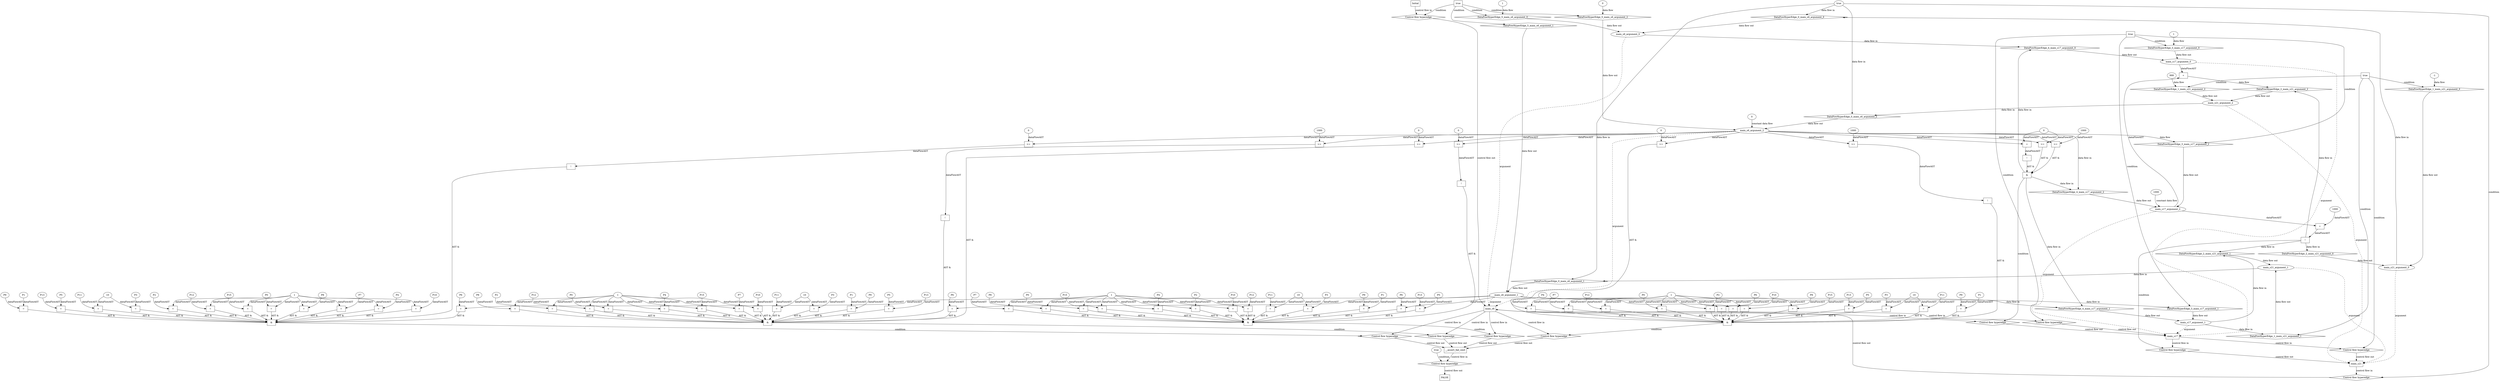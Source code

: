 digraph dag {
"__assert_fail_sinit" [label="__assert_fail_sinit" nodeName="__assert_fail_sinit" class=cfn  shape="rect"];
"main_s17" [label="main_s17" nodeName="main_s17" class=cfn  shape="rect"];
"main_s21" [label="main_s21" nodeName="main_s21" class=cfn  shape="rect"];
"main_s6" [label="main_s6" nodeName="main_s6" class=cfn  shape="rect"];
FALSE [label="FALSE" nodeName=FALSE class=cfn  shape="rect"];
Initial [label="Initial" nodeName=Initial class=cfn  shape="rect"];
ControlFowHyperEdge_0 [label="Control flow hyperedge" nodeName=ControlFowHyperEdge_0 class=controlFlowHyperEdge shape="diamond"];
"main_s21" -> ControlFowHyperEdge_0 [label="control flow in"]
ControlFowHyperEdge_0 -> "main_s6" [label="control flow out"]
ControlFowHyperEdge_1 [label="Control flow hyperedge" nodeName=ControlFowHyperEdge_1 class=controlFlowHyperEdge shape="diamond"];
"main_s17" -> ControlFowHyperEdge_1 [label="control flow in"]
ControlFowHyperEdge_1 -> "main_s21" [label="control flow out"]
ControlFowHyperEdge_2 [label="Control flow hyperedge" nodeName=ControlFowHyperEdge_2 class=controlFlowHyperEdge shape="diamond"];
"main_s17" -> ControlFowHyperEdge_2 [label="control flow in"]
ControlFowHyperEdge_2 -> "main_s21" [label="control flow out"]
ControlFowHyperEdge_3 [label="Control flow hyperedge" nodeName=ControlFowHyperEdge_3 class=controlFlowHyperEdge shape="diamond"];
"main_s6" -> ControlFowHyperEdge_3 [label="control flow in"]
ControlFowHyperEdge_3 -> "main_s17" [label="control flow out"]
ControlFowHyperEdge_4 [label="Control flow hyperedge" nodeName=ControlFowHyperEdge_4 class=controlFlowHyperEdge shape="diamond"];
"main_s6" -> ControlFowHyperEdge_4 [label="control flow in"]
ControlFowHyperEdge_4 -> "main_s17" [label="control flow out"]
ControlFowHyperEdge_5 [label="Control flow hyperedge" nodeName=ControlFowHyperEdge_5 class=controlFlowHyperEdge shape="diamond"];
"Initial" -> ControlFowHyperEdge_5 [label="control flow in"]
ControlFowHyperEdge_5 -> "main_s6" [label="control flow out"]
ControlFowHyperEdge_6 [label="Control flow hyperedge" nodeName=ControlFowHyperEdge_6 class=controlFlowHyperEdge shape="diamond"];
"main_s6" -> ControlFowHyperEdge_6 [label="control flow in"]
ControlFowHyperEdge_6 -> "__assert_fail_sinit" [label="control flow out"]
ControlFowHyperEdge_7 [label="Control flow hyperedge" nodeName=ControlFowHyperEdge_7 class=controlFlowHyperEdge shape="diamond"];
"main_s6" -> ControlFowHyperEdge_7 [label="control flow in"]
ControlFowHyperEdge_7 -> "__assert_fail_sinit" [label="control flow out"]
ControlFowHyperEdge_8 [label="Control flow hyperedge" nodeName=ControlFowHyperEdge_8 class=controlFlowHyperEdge shape="diamond"];
"main_s6" -> ControlFowHyperEdge_8 [label="control flow in"]
ControlFowHyperEdge_8 -> "__assert_fail_sinit" [label="control flow out"]
ControlFowHyperEdge_9 [label="Control flow hyperedge" nodeName=ControlFowHyperEdge_9 class=controlFlowHyperEdge shape="diamond"];
"main_s6" -> ControlFowHyperEdge_9 [label="control flow in"]
ControlFowHyperEdge_9 -> "__assert_fail_sinit" [label="control flow out"]
ControlFowHyperEdge_10 [label="Control flow hyperedge" nodeName=ControlFowHyperEdge_10 class=controlFlowHyperEdge shape="diamond"];
"__assert_fail_sinit" -> ControlFowHyperEdge_10 [label="control flow in"]
ControlFowHyperEdge_10 -> "FALSE" [label="control flow out"]
"main_s6_argument_0" [label="main_s6_argument_0" nodeName=argument0 class=argument  head="main_s6" shape="oval"];
"main_s6_argument_0" -> "main_s6"[label="argument" style="dashed"]
"main_s6_argument_1" [label="main_s6_argument_1" nodeName=argument1 class=argument  head="main_s6" shape="oval"];
"main_s6_argument_1" -> "main_s6"[label="argument" style="dashed"]
"main_s6_argument_2" [label="main_s6_argument_2" nodeName=argument2 class=argument  head="main_s6" shape="oval"];
"main_s6_argument_2" -> "main_s6"[label="argument" style="dashed"]
"main_s21_argument_0" [label="main_s21_argument_0" nodeName=argument0 class=argument  head="main_s21" shape="oval"];
"main_s21_argument_0" -> "main_s21"[label="argument" style="dashed"]
"main_s21_argument_1" [label="main_s21_argument_1" nodeName=argument1 class=argument  head="main_s21" shape="oval"];
"main_s21_argument_1" -> "main_s21"[label="argument" style="dashed"]
"main_s21_argument_2" [label="main_s21_argument_2" nodeName=argument2 class=argument  head="main_s21" shape="oval"];
"main_s21_argument_2" -> "main_s21"[label="argument" style="dashed"]
"main_s17_argument_0" [label="main_s17_argument_0" nodeName=argument0 class=argument  head="main_s17" shape="oval"];
"main_s17_argument_0" -> "main_s17"[label="argument" style="dashed"]
"main_s17_argument_1" [label="main_s17_argument_1" nodeName=argument1 class=argument  head="main_s17" shape="oval"];
"main_s17_argument_1" -> "main_s17"[label="argument" style="dashed"]
"main_s17_argument_2" [label="main_s17_argument_2" nodeName=argument2 class=argument  head="main_s17" shape="oval"];
"main_s17_argument_2" -> "main_s17"[label="argument" style="dashed"]

"xxxmain_s6___main_s21_0xxxguard_0_node_0" [label="true" nodeName="xxxmain_s6___main_s21_0xxxguard_0_node_0" class=BoolValue ];

"xxxmain_s6___main_s21_0xxxguard_0_node_0" -> "ControlFowHyperEdge_0" [label="condition"];
"true_1" [label="true" nodeName="true_1" class=true shape="rect"];
"true_1" -> "ControlFowHyperEdge_1" [label="condition"];
"xxxmain_s21___main_s17_1xxxdataFlow_0_node_0" [label="-1" nodeName="xxxmain_s21___main_s17_1xxxdataFlow_0_node_0" class=Literal ];

"xxxmain_s21___main_s17_1xxxdataFlow_0_node_0" -> "DataFowHyperEdge_1_main_s21_argument_0" [label="data flow"];
"xxxmain_s21___main_s17_1xxxdataFlow1_node_0" [label="999" nodeName="xxxmain_s21___main_s17_1xxxdataFlow1_node_0" class=Literal ];

"xxxmain_s21___main_s17_1xxxdataFlow1_node_0" -> "DataFowHyperEdge_1_main_s21_argument_2" [label="data flow"];
"xxxmain_s21___main_s17_2xxxguard_0_node_0" [label="!" nodeName="xxxmain_s21___main_s17_2xxxguard_0_node_0" class=Operator shape="rect"];
"xxxmain_s21___main_s17_2xxxguard_0_node_1" [label="=" nodeName="xxxmain_s21___main_s17_2xxxguard_0_node_1" class=Operator  shape="rect"];
"xxxmain_s21___main_s17_2xxxguard_0_node_3" [label="1000" nodeName="xxxmain_s21___main_s17_2xxxguard_0_node_3" class=Literal ];
"xxxmain_s21___main_s17_2xxxguard_0_node_1" -> "xxxmain_s21___main_s17_2xxxguard_0_node_0"[label="dataFlowAST"]
"main_s17_argument_2" -> "xxxmain_s21___main_s17_2xxxguard_0_node_1"[label="dataFlowAST"]
"xxxmain_s21___main_s17_2xxxguard_0_node_3" -> "xxxmain_s21___main_s17_2xxxguard_0_node_1"[label="dataFlowAST"]

"xxxmain_s21___main_s17_2xxxguard_0_node_0" -> "ControlFowHyperEdge_2" [label="condition"];
"xxxmain_s21___main_s17_2xxxdataFlow_0_node_0" [label="+" nodeName="xxxmain_s21___main_s17_2xxxdataFlow_0_node_0" class= Operator shape="rect"];
"main_s17_argument_2" -> "xxxmain_s21___main_s17_2xxxdataFlow_0_node_0"[label="dataFlowAST"]
"main_s17_argument_0" -> "xxxmain_s21___main_s17_2xxxdataFlow_0_node_0"[label="dataFlowAST"]

"xxxmain_s21___main_s17_2xxxdataFlow_0_node_0" -> "DataFowHyperEdge_2_main_s21_argument_2" [label="data flow"];
"true_3" [label="true" nodeName="true_3" class=true shape="rect"];
"true_3" -> "ControlFowHyperEdge_3" [label="condition"];
"xxxmain_s17___main_s6_3xxxdataFlow_0_node_0" [label="1" nodeName="xxxmain_s17___main_s6_3xxxdataFlow_0_node_0" class=Literal ];

"xxxmain_s17___main_s6_3xxxdataFlow_0_node_0" -> "DataFowHyperEdge_3_main_s17_argument_0" [label="data flow"];

"main_s6_argument_2" -> "DataFowHyperEdge_3_main_s17_argument_2" [label="data flow"];
"xxxmain_s17___main_s6_4xxx_and" [label="&" nodeName="xxxmain_s17___main_s6_4xxx_and" class=Operator shape="rect"];
"xxxmain_s17___main_s6_4xxxguard_0_node_0" [label="!" nodeName="xxxmain_s17___main_s6_4xxxguard_0_node_0" class=Operator shape="rect"];
"xxxmain_s17___main_s6_4xxxguard_0_node_1" [label="=" nodeName="xxxmain_s17___main_s6_4xxxguard_0_node_1" class=Operator  shape="rect"];
"xxxmain_s17___main_s6_4xxxguard_0_node_3" [label="0" nodeName="xxxmain_s17___main_s6_4xxxguard_0_node_3" class=Literal ];
"xxxmain_s17___main_s6_4xxxguard_0_node_1" -> "xxxmain_s17___main_s6_4xxxguard_0_node_0"[label="dataFlowAST"]
"main_s6_argument_2" -> "xxxmain_s17___main_s6_4xxxguard_0_node_1"[label="dataFlowAST"]
"xxxmain_s17___main_s6_4xxxguard_0_node_3" -> "xxxmain_s17___main_s6_4xxxguard_0_node_1"[label="dataFlowAST"]

"xxxmain_s17___main_s6_4xxxguard_0_node_0" -> "xxxmain_s17___main_s6_4xxx_and" [label="AST &"];
"xxxmain_s17___main_s6_4xxxguard1_node_0" [label=">=" nodeName="xxxmain_s17___main_s6_4xxxguard1_node_0" class=Operator  shape="rect"];
"xxxmain_s17___main_s6_4xxxguard1_node_1" [label="1000" nodeName="xxxmain_s17___main_s6_4xxxguard1_node_1" class=Literal ];
"xxxmain_s17___main_s6_4xxxguard1_node_1" -> "xxxmain_s17___main_s6_4xxxguard1_node_0"[label="dataFlowAST"]
"main_s6_argument_2" -> "xxxmain_s17___main_s6_4xxxguard1_node_0"[label="dataFlowAST"]

"xxxmain_s17___main_s6_4xxxguard1_node_0" -> "xxxmain_s17___main_s6_4xxx_and" [label="AST &"];
"xxxmain_s17___main_s6_4xxxguard2_node_0" [label=">=" nodeName="xxxmain_s17___main_s6_4xxxguard2_node_0" class=Operator  shape="rect"];
"main_s6_argument_2" -> "xxxmain_s17___main_s6_4xxxguard2_node_0"[label="dataFlowAST"]
"xxxmain_s17___main_s6_4xxxguard_0_node_3" -> "xxxmain_s17___main_s6_4xxxguard2_node_0"[label="dataFlowAST"]

"xxxmain_s17___main_s6_4xxxguard2_node_0" -> "xxxmain_s17___main_s6_4xxx_and" [label="AST &"];
"xxxmain_s17___main_s6_4xxx_and" -> "ControlFowHyperEdge_4" [label="condition"];
"true_5" [label="true" nodeName="true_5" class=true shape="rect"];
"true_5" -> "ControlFowHyperEdge_5" [label="condition"];
"xxxmain_s6___Initial_5xxxdataFlow_0_node_0" [label="1" nodeName="xxxmain_s6___Initial_5xxxdataFlow_0_node_0" class=Literal ];

"xxxmain_s6___Initial_5xxxdataFlow_0_node_0" -> "DataFowHyperEdge_5_main_s6_argument_0" [label="data flow"];
"xxxmain_s6___Initial_5xxxdataFlow1_node_0" [label="0" nodeName="xxxmain_s6___Initial_5xxxdataFlow1_node_0" class=Literal ];

"xxxmain_s6___Initial_5xxxdataFlow1_node_0" -> "DataFowHyperEdge_5_main_s6_argument_2" [label="data flow"];
"xxx__assert_fail_sinit___main_s6_6xxx_and" [label="&" nodeName="xxx__assert_fail_sinit___main_s6_6xxx_and" class=Operator shape="rect"];
"xxx__assert_fail_sinit___main_s6_6xxxguard3_node_0" [label="=" nodeName="xxx__assert_fail_sinit___main_s6_6xxxguard3_node_0" class=Operator  shape="rect"];
"xxx__assert_fail_sinit___main_s6_6xxxguard3_node_1" [label="P11" nodeName="xxx__assert_fail_sinit___main_s6_6xxxguard3_node_1" class=Constant ];
"xxx__assert_fail_sinit___main_s6_6xxxguard3_node_1" -> "xxx__assert_fail_sinit___main_s6_6xxxguard3_node_0"[label="dataFlowAST"]
"xxx__assert_fail_sinit___main_s6_6xxxguard2_node_2" -> "xxx__assert_fail_sinit___main_s6_6xxxguard3_node_0"[label="dataFlowAST"]

"xxx__assert_fail_sinit___main_s6_6xxxguard3_node_0" -> "xxx__assert_fail_sinit___main_s6_6xxx_and" [label="AST &"];
"xxx__assert_fail_sinit___main_s6_6xxxguard1_node_0" [label="=" nodeName="xxx__assert_fail_sinit___main_s6_6xxxguard1_node_0" class=Operator  shape="rect"];
"xxx__assert_fail_sinit___main_s6_6xxxguard1_node_1" [label="P2" nodeName="xxx__assert_fail_sinit___main_s6_6xxxguard1_node_1" class=Constant ];
"xxx__assert_fail_sinit___main_s6_6xxxguard1_node_1" -> "xxx__assert_fail_sinit___main_s6_6xxxguard1_node_0"[label="dataFlowAST"]
"xxx__assert_fail_sinit___main_s6_6xxxguard_0_node_2" -> "xxx__assert_fail_sinit___main_s6_6xxxguard1_node_0"[label="dataFlowAST"]

"xxx__assert_fail_sinit___main_s6_6xxxguard1_node_0" -> "xxx__assert_fail_sinit___main_s6_6xxx_and" [label="AST &"];
"xxx__assert_fail_sinit___main_s6_6xxxguard7_node_0" [label="!" nodeName="xxx__assert_fail_sinit___main_s6_6xxxguard7_node_0" class=Operator shape="rect"];
"xxx__assert_fail_sinit___main_s6_6xxxguard7_node_1" [label=">=" nodeName="xxx__assert_fail_sinit___main_s6_6xxxguard7_node_1" class=Operator  shape="rect"];
"xxx__assert_fail_sinit___main_s6_6xxxguard7_node_3" [label="0" nodeName="xxx__assert_fail_sinit___main_s6_6xxxguard7_node_3" class=Literal ];
"xxx__assert_fail_sinit___main_s6_6xxxguard7_node_1" -> "xxx__assert_fail_sinit___main_s6_6xxxguard7_node_0"[label="dataFlowAST"]
"main_s6_argument_2" -> "xxx__assert_fail_sinit___main_s6_6xxxguard7_node_1"[label="dataFlowAST"]
"xxx__assert_fail_sinit___main_s6_6xxxguard7_node_3" -> "xxx__assert_fail_sinit___main_s6_6xxxguard7_node_1"[label="dataFlowAST"]

"xxx__assert_fail_sinit___main_s6_6xxxguard7_node_0" -> "xxx__assert_fail_sinit___main_s6_6xxx_and" [label="AST &"];
"xxx__assert_fail_sinit___main_s6_6xxxguard6_node_0" [label="=" nodeName="xxx__assert_fail_sinit___main_s6_6xxxguard6_node_0" class=Operator  shape="rect"];
"xxx__assert_fail_sinit___main_s6_6xxxguard6_node_1" [label="P12" nodeName="xxx__assert_fail_sinit___main_s6_6xxxguard6_node_1" class=Constant ];
"xxx__assert_fail_sinit___main_s6_6xxxguard6_node_1" -> "xxx__assert_fail_sinit___main_s6_6xxxguard6_node_0"[label="dataFlowAST"]
"xxx__assert_fail_sinit___main_s6_6xxxguard_0_node_2" -> "xxx__assert_fail_sinit___main_s6_6xxxguard6_node_0"[label="dataFlowAST"]

"xxx__assert_fail_sinit___main_s6_6xxxguard6_node_0" -> "xxx__assert_fail_sinit___main_s6_6xxx_and" [label="AST &"];
"xxx__assert_fail_sinit___main_s6_6xxxguard9_node_0" [label="=" nodeName="xxx__assert_fail_sinit___main_s6_6xxxguard9_node_0" class=Operator  shape="rect"];
"xxx__assert_fail_sinit___main_s6_6xxxguard9_node_2" [label="P15" nodeName="xxx__assert_fail_sinit___main_s6_6xxxguard9_node_2" class=Constant ];
"xxx__assert_fail_sinit___main_s6_6xxxguard_0_node_2" -> "xxx__assert_fail_sinit___main_s6_6xxxguard9_node_0"[label="dataFlowAST"]
"xxx__assert_fail_sinit___main_s6_6xxxguard9_node_2" -> "xxx__assert_fail_sinit___main_s6_6xxxguard9_node_0"[label="dataFlowAST"]

"xxx__assert_fail_sinit___main_s6_6xxxguard9_node_0" -> "xxx__assert_fail_sinit___main_s6_6xxx_and" [label="AST &"];
"xxx__assert_fail_sinit___main_s6_6xxxguard4_node_0" [label="=" nodeName="xxx__assert_fail_sinit___main_s6_6xxxguard4_node_0" class=Operator  shape="rect"];
"xxx__assert_fail_sinit___main_s6_6xxxguard4_node_1" [label="P1" nodeName="xxx__assert_fail_sinit___main_s6_6xxxguard4_node_1" class=Constant ];
"xxx__assert_fail_sinit___main_s6_6xxxguard4_node_2" [label="P9" nodeName="xxx__assert_fail_sinit___main_s6_6xxxguard4_node_2" class=Constant ];
"xxx__assert_fail_sinit___main_s6_6xxxguard4_node_1" -> "xxx__assert_fail_sinit___main_s6_6xxxguard4_node_0"[label="dataFlowAST"]
"xxx__assert_fail_sinit___main_s6_6xxxguard4_node_2" -> "xxx__assert_fail_sinit___main_s6_6xxxguard4_node_0"[label="dataFlowAST"]

"xxx__assert_fail_sinit___main_s6_6xxxguard4_node_0" -> "xxx__assert_fail_sinit___main_s6_6xxx_and" [label="AST &"];
"xxx__assert_fail_sinit___main_s6_6xxxguard8_node_0" [label="=" nodeName="xxx__assert_fail_sinit___main_s6_6xxxguard8_node_0" class=Operator  shape="rect"];
"xxx__assert_fail_sinit___main_s6_6xxxguard8_node_1" [label="P5" nodeName="xxx__assert_fail_sinit___main_s6_6xxxguard8_node_1" class=Constant ];
"xxx__assert_fail_sinit___main_s6_6xxxguard8_node_2" [label="P13" nodeName="xxx__assert_fail_sinit___main_s6_6xxxguard8_node_2" class=Constant ];
"xxx__assert_fail_sinit___main_s6_6xxxguard8_node_1" -> "xxx__assert_fail_sinit___main_s6_6xxxguard8_node_0"[label="dataFlowAST"]
"xxx__assert_fail_sinit___main_s6_6xxxguard8_node_2" -> "xxx__assert_fail_sinit___main_s6_6xxxguard8_node_0"[label="dataFlowAST"]

"xxx__assert_fail_sinit___main_s6_6xxxguard8_node_0" -> "xxx__assert_fail_sinit___main_s6_6xxx_and" [label="AST &"];
"xxx__assert_fail_sinit___main_s6_6xxxguard13_node_0" [label="=" nodeName="xxx__assert_fail_sinit___main_s6_6xxxguard13_node_0" class=Operator  shape="rect"];
"xxx__assert_fail_sinit___main_s6_6xxxguard13_node_1" [label="P0" nodeName="xxx__assert_fail_sinit___main_s6_6xxxguard13_node_1" class=Constant ];
"xxx__assert_fail_sinit___main_s6_6xxxguard13_node_1" -> "xxx__assert_fail_sinit___main_s6_6xxxguard13_node_0"[label="dataFlowAST"]
"xxx__assert_fail_sinit___main_s6_6xxxguard_0_node_2" -> "xxx__assert_fail_sinit___main_s6_6xxxguard13_node_0"[label="dataFlowAST"]

"xxx__assert_fail_sinit___main_s6_6xxxguard13_node_0" -> "xxx__assert_fail_sinit___main_s6_6xxx_and" [label="AST &"];
"xxx__assert_fail_sinit___main_s6_6xxxguard_0_node_0" [label="=" nodeName="xxx__assert_fail_sinit___main_s6_6xxxguard_0_node_0" class=Operator  shape="rect"];
"xxx__assert_fail_sinit___main_s6_6xxxguard_0_node_1" [label="P8" nodeName="xxx__assert_fail_sinit___main_s6_6xxxguard_0_node_1" class=Constant ];
"xxx__assert_fail_sinit___main_s6_6xxxguard_0_node_2" [label="1" nodeName="xxx__assert_fail_sinit___main_s6_6xxxguard_0_node_2" class=Literal ];
"xxx__assert_fail_sinit___main_s6_6xxxguard_0_node_1" -> "xxx__assert_fail_sinit___main_s6_6xxxguard_0_node_0"[label="dataFlowAST"]
"xxx__assert_fail_sinit___main_s6_6xxxguard_0_node_2" -> "xxx__assert_fail_sinit___main_s6_6xxxguard_0_node_0"[label="dataFlowAST"]

"xxx__assert_fail_sinit___main_s6_6xxxguard_0_node_0" -> "xxx__assert_fail_sinit___main_s6_6xxx_and" [label="AST &"];
"xxx__assert_fail_sinit___main_s6_6xxxguard2_node_0" [label="=" nodeName="xxx__assert_fail_sinit___main_s6_6xxxguard2_node_0" class=Operator  shape="rect"];
"xxx__assert_fail_sinit___main_s6_6xxxguard2_node_1" [label="P3" nodeName="xxx__assert_fail_sinit___main_s6_6xxxguard2_node_1" class=Constant ];
"xxx__assert_fail_sinit___main_s6_6xxxguard2_node_2" [label="10" nodeName="xxx__assert_fail_sinit___main_s6_6xxxguard2_node_2" class=Literal ];
"xxx__assert_fail_sinit___main_s6_6xxxguard2_node_1" -> "xxx__assert_fail_sinit___main_s6_6xxxguard2_node_0"[label="dataFlowAST"]
"xxx__assert_fail_sinit___main_s6_6xxxguard2_node_2" -> "xxx__assert_fail_sinit___main_s6_6xxxguard2_node_0"[label="dataFlowAST"]

"xxx__assert_fail_sinit___main_s6_6xxxguard2_node_0" -> "xxx__assert_fail_sinit___main_s6_6xxx_and" [label="AST &"];
"xxx__assert_fail_sinit___main_s6_6xxxguard10_node_0" [label="=" nodeName="xxx__assert_fail_sinit___main_s6_6xxxguard10_node_0" class=Operator  shape="rect"];
"xxx__assert_fail_sinit___main_s6_6xxxguard10_node_1" [label="P7" nodeName="xxx__assert_fail_sinit___main_s6_6xxxguard10_node_1" class=Constant ];
"xxx__assert_fail_sinit___main_s6_6xxxguard10_node_1" -> "xxx__assert_fail_sinit___main_s6_6xxxguard10_node_0"[label="dataFlowAST"]
"xxx__assert_fail_sinit___main_s6_6xxxguard_0_node_2" -> "xxx__assert_fail_sinit___main_s6_6xxxguard10_node_0"[label="dataFlowAST"]

"xxx__assert_fail_sinit___main_s6_6xxxguard10_node_0" -> "xxx__assert_fail_sinit___main_s6_6xxx_and" [label="AST &"];
"xxx__assert_fail_sinit___main_s6_6xxxguard12_node_0" [label="=" nodeName="xxx__assert_fail_sinit___main_s6_6xxxguard12_node_0" class=Operator  shape="rect"];
"xxx__assert_fail_sinit___main_s6_6xxxguard12_node_1" [label="P4" nodeName="xxx__assert_fail_sinit___main_s6_6xxxguard12_node_1" class=Constant ];
"xxx__assert_fail_sinit___main_s6_6xxxguard12_node_1" -> "xxx__assert_fail_sinit___main_s6_6xxxguard12_node_0"[label="dataFlowAST"]
"xxx__assert_fail_sinit___main_s6_6xxxguard_0_node_2" -> "xxx__assert_fail_sinit___main_s6_6xxxguard12_node_0"[label="dataFlowAST"]

"xxx__assert_fail_sinit___main_s6_6xxxguard12_node_0" -> "xxx__assert_fail_sinit___main_s6_6xxx_and" [label="AST &"];
"xxx__assert_fail_sinit___main_s6_6xxxguard11_node_0" [label="=" nodeName="xxx__assert_fail_sinit___main_s6_6xxxguard11_node_0" class=Operator  shape="rect"];
"xxx__assert_fail_sinit___main_s6_6xxxguard11_node_1" [label="P10" nodeName="xxx__assert_fail_sinit___main_s6_6xxxguard11_node_1" class=Constant ];
"xxx__assert_fail_sinit___main_s6_6xxxguard11_node_1" -> "xxx__assert_fail_sinit___main_s6_6xxxguard11_node_0"[label="dataFlowAST"]
"xxx__assert_fail_sinit___main_s6_6xxxguard_0_node_2" -> "xxx__assert_fail_sinit___main_s6_6xxxguard11_node_0"[label="dataFlowAST"]

"xxx__assert_fail_sinit___main_s6_6xxxguard11_node_0" -> "xxx__assert_fail_sinit___main_s6_6xxx_and" [label="AST &"];
"xxx__assert_fail_sinit___main_s6_6xxxguard5_node_0" [label="=" nodeName="xxx__assert_fail_sinit___main_s6_6xxxguard5_node_0" class=Operator  shape="rect"];
"xxx__assert_fail_sinit___main_s6_6xxxguard5_node_1" [label="P6" nodeName="xxx__assert_fail_sinit___main_s6_6xxxguard5_node_1" class=Constant ];
"xxx__assert_fail_sinit___main_s6_6xxxguard5_node_1" -> "xxx__assert_fail_sinit___main_s6_6xxxguard5_node_0"[label="dataFlowAST"]
"main_s6_argument_1" -> "xxx__assert_fail_sinit___main_s6_6xxxguard5_node_0"[label="dataFlowAST"]

"xxx__assert_fail_sinit___main_s6_6xxxguard5_node_0" -> "xxx__assert_fail_sinit___main_s6_6xxx_and" [label="AST &"];
"xxx__assert_fail_sinit___main_s6_6xxx_and" -> "ControlFowHyperEdge_6" [label="condition"];
"xxx__assert_fail_sinit___main_s6_7xxx_and" [label="&" nodeName="xxx__assert_fail_sinit___main_s6_7xxx_and" class=Operator shape="rect"];
"xxx__assert_fail_sinit___main_s6_7xxxguard8_node_0" [label="=" nodeName="xxx__assert_fail_sinit___main_s6_7xxxguard8_node_0" class=Operator  shape="rect"];
"xxx__assert_fail_sinit___main_s6_7xxxguard8_node_1" [label="P5" nodeName="xxx__assert_fail_sinit___main_s6_7xxxguard8_node_1" class=Constant ];
"xxx__assert_fail_sinit___main_s6_7xxxguard8_node_2" [label="P13" nodeName="xxx__assert_fail_sinit___main_s6_7xxxguard8_node_2" class=Constant ];
"xxx__assert_fail_sinit___main_s6_7xxxguard8_node_1" -> "xxx__assert_fail_sinit___main_s6_7xxxguard8_node_0"[label="dataFlowAST"]
"xxx__assert_fail_sinit___main_s6_7xxxguard8_node_2" -> "xxx__assert_fail_sinit___main_s6_7xxxguard8_node_0"[label="dataFlowAST"]

"xxx__assert_fail_sinit___main_s6_7xxxguard8_node_0" -> "xxx__assert_fail_sinit___main_s6_7xxx_and" [label="AST &"];
"xxx__assert_fail_sinit___main_s6_7xxxguard7_node_0" [label="!" nodeName="xxx__assert_fail_sinit___main_s6_7xxxguard7_node_0" class=Operator shape="rect"];
"xxx__assert_fail_sinit___main_s6_7xxxguard7_node_1" [label=">=" nodeName="xxx__assert_fail_sinit___main_s6_7xxxguard7_node_1" class=Operator  shape="rect"];
"xxx__assert_fail_sinit___main_s6_7xxxguard7_node_3" [label="0" nodeName="xxx__assert_fail_sinit___main_s6_7xxxguard7_node_3" class=Literal ];
"xxx__assert_fail_sinit___main_s6_7xxxguard7_node_1" -> "xxx__assert_fail_sinit___main_s6_7xxxguard7_node_0"[label="dataFlowAST"]
"main_s6_argument_2" -> "xxx__assert_fail_sinit___main_s6_7xxxguard7_node_1"[label="dataFlowAST"]
"xxx__assert_fail_sinit___main_s6_7xxxguard7_node_3" -> "xxx__assert_fail_sinit___main_s6_7xxxguard7_node_1"[label="dataFlowAST"]

"xxx__assert_fail_sinit___main_s6_7xxxguard7_node_0" -> "xxx__assert_fail_sinit___main_s6_7xxx_and" [label="AST &"];
"xxx__assert_fail_sinit___main_s6_7xxxguard5_node_0" [label="=" nodeName="xxx__assert_fail_sinit___main_s6_7xxxguard5_node_0" class=Operator  shape="rect"];
"xxx__assert_fail_sinit___main_s6_7xxxguard5_node_1" [label="P6" nodeName="xxx__assert_fail_sinit___main_s6_7xxxguard5_node_1" class=Constant ];
"xxx__assert_fail_sinit___main_s6_7xxxguard5_node_1" -> "xxx__assert_fail_sinit___main_s6_7xxxguard5_node_0"[label="dataFlowAST"]
"main_s6_argument_1" -> "xxx__assert_fail_sinit___main_s6_7xxxguard5_node_0"[label="dataFlowAST"]

"xxx__assert_fail_sinit___main_s6_7xxxguard5_node_0" -> "xxx__assert_fail_sinit___main_s6_7xxx_and" [label="AST &"];
"xxx__assert_fail_sinit___main_s6_7xxxguard10_node_0" [label="=" nodeName="xxx__assert_fail_sinit___main_s6_7xxxguard10_node_0" class=Operator  shape="rect"];
"xxx__assert_fail_sinit___main_s6_7xxxguard10_node_1" [label="P7" nodeName="xxx__assert_fail_sinit___main_s6_7xxxguard10_node_1" class=Constant ];
"xxx__assert_fail_sinit___main_s6_7xxxguard10_node_1" -> "xxx__assert_fail_sinit___main_s6_7xxxguard10_node_0"[label="dataFlowAST"]
"xxx__assert_fail_sinit___main_s6_7xxxguard_0_node_2" -> "xxx__assert_fail_sinit___main_s6_7xxxguard10_node_0"[label="dataFlowAST"]

"xxx__assert_fail_sinit___main_s6_7xxxguard10_node_0" -> "xxx__assert_fail_sinit___main_s6_7xxx_and" [label="AST &"];
"xxx__assert_fail_sinit___main_s6_7xxxguard_0_node_0" [label="=" nodeName="xxx__assert_fail_sinit___main_s6_7xxxguard_0_node_0" class=Operator  shape="rect"];
"xxx__assert_fail_sinit___main_s6_7xxxguard_0_node_1" [label="P8" nodeName="xxx__assert_fail_sinit___main_s6_7xxxguard_0_node_1" class=Constant ];
"xxx__assert_fail_sinit___main_s6_7xxxguard_0_node_2" [label="1" nodeName="xxx__assert_fail_sinit___main_s6_7xxxguard_0_node_2" class=Literal ];
"xxx__assert_fail_sinit___main_s6_7xxxguard_0_node_1" -> "xxx__assert_fail_sinit___main_s6_7xxxguard_0_node_0"[label="dataFlowAST"]
"xxx__assert_fail_sinit___main_s6_7xxxguard_0_node_2" -> "xxx__assert_fail_sinit___main_s6_7xxxguard_0_node_0"[label="dataFlowAST"]

"xxx__assert_fail_sinit___main_s6_7xxxguard_0_node_0" -> "xxx__assert_fail_sinit___main_s6_7xxx_and" [label="AST &"];
"xxx__assert_fail_sinit___main_s6_7xxxguard13_node_0" [label="=" nodeName="xxx__assert_fail_sinit___main_s6_7xxxguard13_node_0" class=Operator  shape="rect"];
"xxx__assert_fail_sinit___main_s6_7xxxguard13_node_1" [label="P0" nodeName="xxx__assert_fail_sinit___main_s6_7xxxguard13_node_1" class=Constant ];
"xxx__assert_fail_sinit___main_s6_7xxxguard13_node_1" -> "xxx__assert_fail_sinit___main_s6_7xxxguard13_node_0"[label="dataFlowAST"]
"xxx__assert_fail_sinit___main_s6_7xxxguard_0_node_2" -> "xxx__assert_fail_sinit___main_s6_7xxxguard13_node_0"[label="dataFlowAST"]

"xxx__assert_fail_sinit___main_s6_7xxxguard13_node_0" -> "xxx__assert_fail_sinit___main_s6_7xxx_and" [label="AST &"];
"xxx__assert_fail_sinit___main_s6_7xxxguard9_node_0" [label="=" nodeName="xxx__assert_fail_sinit___main_s6_7xxxguard9_node_0" class=Operator  shape="rect"];
"xxx__assert_fail_sinit___main_s6_7xxxguard9_node_2" [label="P15" nodeName="xxx__assert_fail_sinit___main_s6_7xxxguard9_node_2" class=Constant ];
"xxx__assert_fail_sinit___main_s6_7xxxguard_0_node_2" -> "xxx__assert_fail_sinit___main_s6_7xxxguard9_node_0"[label="dataFlowAST"]
"xxx__assert_fail_sinit___main_s6_7xxxguard9_node_2" -> "xxx__assert_fail_sinit___main_s6_7xxxguard9_node_0"[label="dataFlowAST"]

"xxx__assert_fail_sinit___main_s6_7xxxguard9_node_0" -> "xxx__assert_fail_sinit___main_s6_7xxx_and" [label="AST &"];
"xxx__assert_fail_sinit___main_s6_7xxxguard12_node_0" [label="=" nodeName="xxx__assert_fail_sinit___main_s6_7xxxguard12_node_0" class=Operator  shape="rect"];
"xxx__assert_fail_sinit___main_s6_7xxxguard12_node_1" [label="P4" nodeName="xxx__assert_fail_sinit___main_s6_7xxxguard12_node_1" class=Constant ];
"xxx__assert_fail_sinit___main_s6_7xxxguard12_node_1" -> "xxx__assert_fail_sinit___main_s6_7xxxguard12_node_0"[label="dataFlowAST"]
"xxx__assert_fail_sinit___main_s6_7xxxguard_0_node_2" -> "xxx__assert_fail_sinit___main_s6_7xxxguard12_node_0"[label="dataFlowAST"]

"xxx__assert_fail_sinit___main_s6_7xxxguard12_node_0" -> "xxx__assert_fail_sinit___main_s6_7xxx_and" [label="AST &"];
"xxx__assert_fail_sinit___main_s6_7xxxguard3_node_0" [label="=" nodeName="xxx__assert_fail_sinit___main_s6_7xxxguard3_node_0" class=Operator  shape="rect"];
"xxx__assert_fail_sinit___main_s6_7xxxguard3_node_1" [label="P11" nodeName="xxx__assert_fail_sinit___main_s6_7xxxguard3_node_1" class=Constant ];
"xxx__assert_fail_sinit___main_s6_7xxxguard3_node_1" -> "xxx__assert_fail_sinit___main_s6_7xxxguard3_node_0"[label="dataFlowAST"]
"xxx__assert_fail_sinit___main_s6_7xxxguard2_node_2" -> "xxx__assert_fail_sinit___main_s6_7xxxguard3_node_0"[label="dataFlowAST"]

"xxx__assert_fail_sinit___main_s6_7xxxguard3_node_0" -> "xxx__assert_fail_sinit___main_s6_7xxx_and" [label="AST &"];
"xxx__assert_fail_sinit___main_s6_7xxxguard1_node_0" [label="=" nodeName="xxx__assert_fail_sinit___main_s6_7xxxguard1_node_0" class=Operator  shape="rect"];
"xxx__assert_fail_sinit___main_s6_7xxxguard1_node_1" [label="P2" nodeName="xxx__assert_fail_sinit___main_s6_7xxxguard1_node_1" class=Constant ];
"xxx__assert_fail_sinit___main_s6_7xxxguard1_node_1" -> "xxx__assert_fail_sinit___main_s6_7xxxguard1_node_0"[label="dataFlowAST"]
"xxx__assert_fail_sinit___main_s6_7xxxguard_0_node_2" -> "xxx__assert_fail_sinit___main_s6_7xxxguard1_node_0"[label="dataFlowAST"]

"xxx__assert_fail_sinit___main_s6_7xxxguard1_node_0" -> "xxx__assert_fail_sinit___main_s6_7xxx_and" [label="AST &"];
"xxx__assert_fail_sinit___main_s6_7xxxguard2_node_0" [label="=" nodeName="xxx__assert_fail_sinit___main_s6_7xxxguard2_node_0" class=Operator  shape="rect"];
"xxx__assert_fail_sinit___main_s6_7xxxguard2_node_1" [label="P3" nodeName="xxx__assert_fail_sinit___main_s6_7xxxguard2_node_1" class=Constant ];
"xxx__assert_fail_sinit___main_s6_7xxxguard2_node_2" [label="10" nodeName="xxx__assert_fail_sinit___main_s6_7xxxguard2_node_2" class=Literal ];
"xxx__assert_fail_sinit___main_s6_7xxxguard2_node_1" -> "xxx__assert_fail_sinit___main_s6_7xxxguard2_node_0"[label="dataFlowAST"]
"xxx__assert_fail_sinit___main_s6_7xxxguard2_node_2" -> "xxx__assert_fail_sinit___main_s6_7xxxguard2_node_0"[label="dataFlowAST"]

"xxx__assert_fail_sinit___main_s6_7xxxguard2_node_0" -> "xxx__assert_fail_sinit___main_s6_7xxx_and" [label="AST &"];
"xxx__assert_fail_sinit___main_s6_7xxxguard11_node_0" [label="=" nodeName="xxx__assert_fail_sinit___main_s6_7xxxguard11_node_0" class=Operator  shape="rect"];
"xxx__assert_fail_sinit___main_s6_7xxxguard11_node_1" [label="P10" nodeName="xxx__assert_fail_sinit___main_s6_7xxxguard11_node_1" class=Constant ];
"xxx__assert_fail_sinit___main_s6_7xxxguard11_node_1" -> "xxx__assert_fail_sinit___main_s6_7xxxguard11_node_0"[label="dataFlowAST"]
"xxx__assert_fail_sinit___main_s6_7xxxguard_0_node_2" -> "xxx__assert_fail_sinit___main_s6_7xxxguard11_node_0"[label="dataFlowAST"]

"xxx__assert_fail_sinit___main_s6_7xxxguard11_node_0" -> "xxx__assert_fail_sinit___main_s6_7xxx_and" [label="AST &"];
"xxx__assert_fail_sinit___main_s6_7xxxguard6_node_0" [label="=" nodeName="xxx__assert_fail_sinit___main_s6_7xxxguard6_node_0" class=Operator  shape="rect"];
"xxx__assert_fail_sinit___main_s6_7xxxguard6_node_1" [label="P12" nodeName="xxx__assert_fail_sinit___main_s6_7xxxguard6_node_1" class=Constant ];
"xxx__assert_fail_sinit___main_s6_7xxxguard6_node_1" -> "xxx__assert_fail_sinit___main_s6_7xxxguard6_node_0"[label="dataFlowAST"]
"xxx__assert_fail_sinit___main_s6_7xxxguard_0_node_2" -> "xxx__assert_fail_sinit___main_s6_7xxxguard6_node_0"[label="dataFlowAST"]

"xxx__assert_fail_sinit___main_s6_7xxxguard6_node_0" -> "xxx__assert_fail_sinit___main_s6_7xxx_and" [label="AST &"];
"xxx__assert_fail_sinit___main_s6_7xxxguard4_node_0" [label="=" nodeName="xxx__assert_fail_sinit___main_s6_7xxxguard4_node_0" class=Operator  shape="rect"];
"xxx__assert_fail_sinit___main_s6_7xxxguard4_node_1" [label="P1" nodeName="xxx__assert_fail_sinit___main_s6_7xxxguard4_node_1" class=Constant ];
"xxx__assert_fail_sinit___main_s6_7xxxguard4_node_2" [label="P9" nodeName="xxx__assert_fail_sinit___main_s6_7xxxguard4_node_2" class=Constant ];
"xxx__assert_fail_sinit___main_s6_7xxxguard4_node_1" -> "xxx__assert_fail_sinit___main_s6_7xxxguard4_node_0"[label="dataFlowAST"]
"xxx__assert_fail_sinit___main_s6_7xxxguard4_node_2" -> "xxx__assert_fail_sinit___main_s6_7xxxguard4_node_0"[label="dataFlowAST"]

"xxx__assert_fail_sinit___main_s6_7xxxguard4_node_0" -> "xxx__assert_fail_sinit___main_s6_7xxx_and" [label="AST &"];
"xxx__assert_fail_sinit___main_s6_7xxx_and" -> "ControlFowHyperEdge_7" [label="condition"];
"xxx__assert_fail_sinit___main_s6_8xxx_and" [label="&" nodeName="xxx__assert_fail_sinit___main_s6_8xxx_and" class=Operator shape="rect"];
"xxx__assert_fail_sinit___main_s6_8xxxguard8_node_0" [label="=" nodeName="xxx__assert_fail_sinit___main_s6_8xxxguard8_node_0" class=Operator  shape="rect"];
"xxx__assert_fail_sinit___main_s6_8xxxguard8_node_1" [label="P4" nodeName="xxx__assert_fail_sinit___main_s6_8xxxguard8_node_1" class=Constant ];
"xxx__assert_fail_sinit___main_s6_8xxxguard8_node_1" -> "xxx__assert_fail_sinit___main_s6_8xxxguard8_node_0"[label="dataFlowAST"]
"xxx__assert_fail_sinit___main_s6_8xxxguard2_node_2" -> "xxx__assert_fail_sinit___main_s6_8xxxguard8_node_0"[label="dataFlowAST"]

"xxx__assert_fail_sinit___main_s6_8xxxguard8_node_0" -> "xxx__assert_fail_sinit___main_s6_8xxx_and" [label="AST &"];
"xxx__assert_fail_sinit___main_s6_8xxxguard14_node_0" [label="=" nodeName="xxx__assert_fail_sinit___main_s6_8xxxguard14_node_0" class=Operator  shape="rect"];
"xxx__assert_fail_sinit___main_s6_8xxxguard14_node_1" [label="P7" nodeName="xxx__assert_fail_sinit___main_s6_8xxxguard14_node_1" class=Constant ];
"xxx__assert_fail_sinit___main_s6_8xxxguard14_node_1" -> "xxx__assert_fail_sinit___main_s6_8xxxguard14_node_0"[label="dataFlowAST"]
"xxx__assert_fail_sinit___main_s6_8xxxguard2_node_2" -> "xxx__assert_fail_sinit___main_s6_8xxxguard14_node_0"[label="dataFlowAST"]

"xxx__assert_fail_sinit___main_s6_8xxxguard14_node_0" -> "xxx__assert_fail_sinit___main_s6_8xxx_and" [label="AST &"];
"xxx__assert_fail_sinit___main_s6_8xxxguard5_node_0" [label="=" nodeName="xxx__assert_fail_sinit___main_s6_8xxxguard5_node_0" class=Operator  shape="rect"];
"xxx__assert_fail_sinit___main_s6_8xxxguard5_node_1" [label="P5" nodeName="xxx__assert_fail_sinit___main_s6_8xxxguard5_node_1" class=Constant ];
"xxx__assert_fail_sinit___main_s6_8xxxguard5_node_2" [label="P13" nodeName="xxx__assert_fail_sinit___main_s6_8xxxguard5_node_2" class=Constant ];
"xxx__assert_fail_sinit___main_s6_8xxxguard5_node_1" -> "xxx__assert_fail_sinit___main_s6_8xxxguard5_node_0"[label="dataFlowAST"]
"xxx__assert_fail_sinit___main_s6_8xxxguard5_node_2" -> "xxx__assert_fail_sinit___main_s6_8xxxguard5_node_0"[label="dataFlowAST"]

"xxx__assert_fail_sinit___main_s6_8xxxguard5_node_0" -> "xxx__assert_fail_sinit___main_s6_8xxx_and" [label="AST &"];
"xxx__assert_fail_sinit___main_s6_8xxxguard9_node_0" [label="=" nodeName="xxx__assert_fail_sinit___main_s6_8xxxguard9_node_0" class=Operator  shape="rect"];
"xxx__assert_fail_sinit___main_s6_8xxxguard9_node_1" [label="P12" nodeName="xxx__assert_fail_sinit___main_s6_8xxxguard9_node_1" class=Constant ];
"xxx__assert_fail_sinit___main_s6_8xxxguard9_node_1" -> "xxx__assert_fail_sinit___main_s6_8xxxguard9_node_0"[label="dataFlowAST"]
"xxx__assert_fail_sinit___main_s6_8xxxguard2_node_2" -> "xxx__assert_fail_sinit___main_s6_8xxxguard9_node_0"[label="dataFlowAST"]

"xxx__assert_fail_sinit___main_s6_8xxxguard9_node_0" -> "xxx__assert_fail_sinit___main_s6_8xxx_and" [label="AST &"];
"xxx__assert_fail_sinit___main_s6_8xxxguard4_node_0" [label="=" nodeName="xxx__assert_fail_sinit___main_s6_8xxxguard4_node_0" class=Operator  shape="rect"];
"xxx__assert_fail_sinit___main_s6_8xxxguard4_node_1" [label="P0" nodeName="xxx__assert_fail_sinit___main_s6_8xxxguard4_node_1" class=Constant ];
"xxx__assert_fail_sinit___main_s6_8xxxguard4_node_1" -> "xxx__assert_fail_sinit___main_s6_8xxxguard4_node_0"[label="dataFlowAST"]
"xxx__assert_fail_sinit___main_s6_8xxxguard2_node_2" -> "xxx__assert_fail_sinit___main_s6_8xxxguard4_node_0"[label="dataFlowAST"]

"xxx__assert_fail_sinit___main_s6_8xxxguard4_node_0" -> "xxx__assert_fail_sinit___main_s6_8xxx_and" [label="AST &"];
"xxx__assert_fail_sinit___main_s6_8xxxguard2_node_0" [label="=" nodeName="xxx__assert_fail_sinit___main_s6_8xxxguard2_node_0" class=Operator  shape="rect"];
"xxx__assert_fail_sinit___main_s6_8xxxguard2_node_1" [label="P2" nodeName="xxx__assert_fail_sinit___main_s6_8xxxguard2_node_1" class=Constant ];
"xxx__assert_fail_sinit___main_s6_8xxxguard2_node_2" [label="1" nodeName="xxx__assert_fail_sinit___main_s6_8xxxguard2_node_2" class=Literal ];
"xxx__assert_fail_sinit___main_s6_8xxxguard2_node_1" -> "xxx__assert_fail_sinit___main_s6_8xxxguard2_node_0"[label="dataFlowAST"]
"xxx__assert_fail_sinit___main_s6_8xxxguard2_node_2" -> "xxx__assert_fail_sinit___main_s6_8xxxguard2_node_0"[label="dataFlowAST"]

"xxx__assert_fail_sinit___main_s6_8xxxguard2_node_0" -> "xxx__assert_fail_sinit___main_s6_8xxx_and" [label="AST &"];
"xxx__assert_fail_sinit___main_s6_8xxxguard10_node_0" [label=">=" nodeName="xxx__assert_fail_sinit___main_s6_8xxxguard10_node_0" class=Operator  shape="rect"];
"xxx__assert_fail_sinit___main_s6_8xxxguard10_node_2" [label="0" nodeName="xxx__assert_fail_sinit___main_s6_8xxxguard10_node_2" class=Literal ];
"main_s6_argument_2" -> "xxx__assert_fail_sinit___main_s6_8xxxguard10_node_0"[label="dataFlowAST"]
"xxx__assert_fail_sinit___main_s6_8xxxguard10_node_2" -> "xxx__assert_fail_sinit___main_s6_8xxxguard10_node_0"[label="dataFlowAST"]

"xxx__assert_fail_sinit___main_s6_8xxxguard10_node_0" -> "xxx__assert_fail_sinit___main_s6_8xxx_and" [label="AST &"];
"xxx__assert_fail_sinit___main_s6_8xxxguard3_node_0" [label="=" nodeName="xxx__assert_fail_sinit___main_s6_8xxxguard3_node_0" class=Operator  shape="rect"];
"xxx__assert_fail_sinit___main_s6_8xxxguard3_node_1" [label="P10" nodeName="xxx__assert_fail_sinit___main_s6_8xxxguard3_node_1" class=Constant ];
"xxx__assert_fail_sinit___main_s6_8xxxguard3_node_1" -> "xxx__assert_fail_sinit___main_s6_8xxxguard3_node_0"[label="dataFlowAST"]
"xxx__assert_fail_sinit___main_s6_8xxxguard2_node_2" -> "xxx__assert_fail_sinit___main_s6_8xxxguard3_node_0"[label="dataFlowAST"]

"xxx__assert_fail_sinit___main_s6_8xxxguard3_node_0" -> "xxx__assert_fail_sinit___main_s6_8xxx_and" [label="AST &"];
"xxx__assert_fail_sinit___main_s6_8xxxguard13_node_0" [label="=" nodeName="xxx__assert_fail_sinit___main_s6_8xxxguard13_node_0" class=Operator  shape="rect"];
"xxx__assert_fail_sinit___main_s6_8xxxguard13_node_1" [label="P3" nodeName="xxx__assert_fail_sinit___main_s6_8xxxguard13_node_1" class=Constant ];
"xxx__assert_fail_sinit___main_s6_8xxxguard13_node_1" -> "xxx__assert_fail_sinit___main_s6_8xxxguard13_node_0"[label="dataFlowAST"]
"xxx__assert_fail_sinit___main_s6_8xxxguard6_node_2" -> "xxx__assert_fail_sinit___main_s6_8xxxguard13_node_0"[label="dataFlowAST"]

"xxx__assert_fail_sinit___main_s6_8xxxguard13_node_0" -> "xxx__assert_fail_sinit___main_s6_8xxx_and" [label="AST &"];
"xxx__assert_fail_sinit___main_s6_8xxxguard6_node_0" [label="=" nodeName="xxx__assert_fail_sinit___main_s6_8xxxguard6_node_0" class=Operator  shape="rect"];
"xxx__assert_fail_sinit___main_s6_8xxxguard6_node_1" [label="P11" nodeName="xxx__assert_fail_sinit___main_s6_8xxxguard6_node_1" class=Constant ];
"xxx__assert_fail_sinit___main_s6_8xxxguard6_node_2" [label="10" nodeName="xxx__assert_fail_sinit___main_s6_8xxxguard6_node_2" class=Literal ];
"xxx__assert_fail_sinit___main_s6_8xxxguard6_node_1" -> "xxx__assert_fail_sinit___main_s6_8xxxguard6_node_0"[label="dataFlowAST"]
"xxx__assert_fail_sinit___main_s6_8xxxguard6_node_2" -> "xxx__assert_fail_sinit___main_s6_8xxxguard6_node_0"[label="dataFlowAST"]

"xxx__assert_fail_sinit___main_s6_8xxxguard6_node_0" -> "xxx__assert_fail_sinit___main_s6_8xxx_and" [label="AST &"];
"xxx__assert_fail_sinit___main_s6_8xxxguard1_node_0" [label="=" nodeName="xxx__assert_fail_sinit___main_s6_8xxxguard1_node_0" class=Operator  shape="rect"];
"xxx__assert_fail_sinit___main_s6_8xxxguard1_node_1" [label="P1" nodeName="xxx__assert_fail_sinit___main_s6_8xxxguard1_node_1" class=Constant ];
"xxx__assert_fail_sinit___main_s6_8xxxguard1_node_2" [label="P9" nodeName="xxx__assert_fail_sinit___main_s6_8xxxguard1_node_2" class=Constant ];
"xxx__assert_fail_sinit___main_s6_8xxxguard1_node_1" -> "xxx__assert_fail_sinit___main_s6_8xxxguard1_node_0"[label="dataFlowAST"]
"xxx__assert_fail_sinit___main_s6_8xxxguard1_node_2" -> "xxx__assert_fail_sinit___main_s6_8xxxguard1_node_0"[label="dataFlowAST"]

"xxx__assert_fail_sinit___main_s6_8xxxguard1_node_0" -> "xxx__assert_fail_sinit___main_s6_8xxx_and" [label="AST &"];
"xxx__assert_fail_sinit___main_s6_8xxxguard12_node_0" [label="=" nodeName="xxx__assert_fail_sinit___main_s6_8xxxguard12_node_0" class=Operator  shape="rect"];
"xxx__assert_fail_sinit___main_s6_8xxxguard12_node_1" [label="P8" nodeName="xxx__assert_fail_sinit___main_s6_8xxxguard12_node_1" class=Constant ];
"xxx__assert_fail_sinit___main_s6_8xxxguard12_node_1" -> "xxx__assert_fail_sinit___main_s6_8xxxguard12_node_0"[label="dataFlowAST"]
"xxx__assert_fail_sinit___main_s6_8xxxguard2_node_2" -> "xxx__assert_fail_sinit___main_s6_8xxxguard12_node_0"[label="dataFlowAST"]

"xxx__assert_fail_sinit___main_s6_8xxxguard12_node_0" -> "xxx__assert_fail_sinit___main_s6_8xxx_and" [label="AST &"];
"xxx__assert_fail_sinit___main_s6_8xxxguard7_node_0" [label="!" nodeName="xxx__assert_fail_sinit___main_s6_8xxxguard7_node_0" class=Operator shape="rect"];
"xxx__assert_fail_sinit___main_s6_8xxxguard7_node_1" [label=">=" nodeName="xxx__assert_fail_sinit___main_s6_8xxxguard7_node_1" class=Operator  shape="rect"];
"xxx__assert_fail_sinit___main_s6_8xxxguard7_node_2" [label="1000" nodeName="xxx__assert_fail_sinit___main_s6_8xxxguard7_node_2" class=Literal ];
"xxx__assert_fail_sinit___main_s6_8xxxguard7_node_1" -> "xxx__assert_fail_sinit___main_s6_8xxxguard7_node_0"[label="dataFlowAST"]
"xxx__assert_fail_sinit___main_s6_8xxxguard7_node_2" -> "xxx__assert_fail_sinit___main_s6_8xxxguard7_node_1"[label="dataFlowAST"]
"main_s6_argument_2" -> "xxx__assert_fail_sinit___main_s6_8xxxguard7_node_1"[label="dataFlowAST"]

"xxx__assert_fail_sinit___main_s6_8xxxguard7_node_0" -> "xxx__assert_fail_sinit___main_s6_8xxx_and" [label="AST &"];
"xxx__assert_fail_sinit___main_s6_8xxxguard_0_node_0" [label="=" nodeName="xxx__assert_fail_sinit___main_s6_8xxxguard_0_node_0" class=Operator  shape="rect"];
"xxx__assert_fail_sinit___main_s6_8xxxguard_0_node_1" [label="P6" nodeName="xxx__assert_fail_sinit___main_s6_8xxxguard_0_node_1" class=Constant ];
"xxx__assert_fail_sinit___main_s6_8xxxguard_0_node_1" -> "xxx__assert_fail_sinit___main_s6_8xxxguard_0_node_0"[label="dataFlowAST"]
"main_s6_argument_1" -> "xxx__assert_fail_sinit___main_s6_8xxxguard_0_node_0"[label="dataFlowAST"]

"xxx__assert_fail_sinit___main_s6_8xxxguard_0_node_0" -> "xxx__assert_fail_sinit___main_s6_8xxx_and" [label="AST &"];
"xxx__assert_fail_sinit___main_s6_8xxxguard11_node_0" [label="=" nodeName="xxx__assert_fail_sinit___main_s6_8xxxguard11_node_0" class=Operator  shape="rect"];
"xxx__assert_fail_sinit___main_s6_8xxxguard11_node_2" [label="P15" nodeName="xxx__assert_fail_sinit___main_s6_8xxxguard11_node_2" class=Constant ];
"xxx__assert_fail_sinit___main_s6_8xxxguard2_node_2" -> "xxx__assert_fail_sinit___main_s6_8xxxguard11_node_0"[label="dataFlowAST"]
"xxx__assert_fail_sinit___main_s6_8xxxguard11_node_2" -> "xxx__assert_fail_sinit___main_s6_8xxxguard11_node_0"[label="dataFlowAST"]

"xxx__assert_fail_sinit___main_s6_8xxxguard11_node_0" -> "xxx__assert_fail_sinit___main_s6_8xxx_and" [label="AST &"];
"xxx__assert_fail_sinit___main_s6_8xxx_and" -> "ControlFowHyperEdge_8" [label="condition"];
"xxx__assert_fail_sinit___main_s6_9xxx_and" [label="&" nodeName="xxx__assert_fail_sinit___main_s6_9xxx_and" class=Operator shape="rect"];
"xxx__assert_fail_sinit___main_s6_9xxxguard12_node_0" [label="=" nodeName="xxx__assert_fail_sinit___main_s6_9xxxguard12_node_0" class=Operator  shape="rect"];
"xxx__assert_fail_sinit___main_s6_9xxxguard12_node_1" [label="P8" nodeName="xxx__assert_fail_sinit___main_s6_9xxxguard12_node_1" class=Constant ];
"xxx__assert_fail_sinit___main_s6_9xxxguard12_node_1" -> "xxx__assert_fail_sinit___main_s6_9xxxguard12_node_0"[label="dataFlowAST"]
"xxx__assert_fail_sinit___main_s6_9xxxguard2_node_2" -> "xxx__assert_fail_sinit___main_s6_9xxxguard12_node_0"[label="dataFlowAST"]

"xxx__assert_fail_sinit___main_s6_9xxxguard12_node_0" -> "xxx__assert_fail_sinit___main_s6_9xxx_and" [label="AST &"];
"xxx__assert_fail_sinit___main_s6_9xxxguard7_node_0" [label="!" nodeName="xxx__assert_fail_sinit___main_s6_9xxxguard7_node_0" class=Operator shape="rect"];
"xxx__assert_fail_sinit___main_s6_9xxxguard7_node_1" [label=">=" nodeName="xxx__assert_fail_sinit___main_s6_9xxxguard7_node_1" class=Operator  shape="rect"];
"xxx__assert_fail_sinit___main_s6_9xxxguard7_node_2" [label="1000" nodeName="xxx__assert_fail_sinit___main_s6_9xxxguard7_node_2" class=Literal ];
"xxx__assert_fail_sinit___main_s6_9xxxguard7_node_1" -> "xxx__assert_fail_sinit___main_s6_9xxxguard7_node_0"[label="dataFlowAST"]
"xxx__assert_fail_sinit___main_s6_9xxxguard7_node_2" -> "xxx__assert_fail_sinit___main_s6_9xxxguard7_node_1"[label="dataFlowAST"]
"main_s6_argument_2" -> "xxx__assert_fail_sinit___main_s6_9xxxguard7_node_1"[label="dataFlowAST"]

"xxx__assert_fail_sinit___main_s6_9xxxguard7_node_0" -> "xxx__assert_fail_sinit___main_s6_9xxx_and" [label="AST &"];
"xxx__assert_fail_sinit___main_s6_9xxxguard2_node_0" [label="=" nodeName="xxx__assert_fail_sinit___main_s6_9xxxguard2_node_0" class=Operator  shape="rect"];
"xxx__assert_fail_sinit___main_s6_9xxxguard2_node_1" [label="P2" nodeName="xxx__assert_fail_sinit___main_s6_9xxxguard2_node_1" class=Constant ];
"xxx__assert_fail_sinit___main_s6_9xxxguard2_node_2" [label="1" nodeName="xxx__assert_fail_sinit___main_s6_9xxxguard2_node_2" class=Literal ];
"xxx__assert_fail_sinit___main_s6_9xxxguard2_node_1" -> "xxx__assert_fail_sinit___main_s6_9xxxguard2_node_0"[label="dataFlowAST"]
"xxx__assert_fail_sinit___main_s6_9xxxguard2_node_2" -> "xxx__assert_fail_sinit___main_s6_9xxxguard2_node_0"[label="dataFlowAST"]

"xxx__assert_fail_sinit___main_s6_9xxxguard2_node_0" -> "xxx__assert_fail_sinit___main_s6_9xxx_and" [label="AST &"];
"xxx__assert_fail_sinit___main_s6_9xxxguard6_node_0" [label="=" nodeName="xxx__assert_fail_sinit___main_s6_9xxxguard6_node_0" class=Operator  shape="rect"];
"xxx__assert_fail_sinit___main_s6_9xxxguard6_node_1" [label="P11" nodeName="xxx__assert_fail_sinit___main_s6_9xxxguard6_node_1" class=Constant ];
"xxx__assert_fail_sinit___main_s6_9xxxguard6_node_2" [label="10" nodeName="xxx__assert_fail_sinit___main_s6_9xxxguard6_node_2" class=Literal ];
"xxx__assert_fail_sinit___main_s6_9xxxguard6_node_1" -> "xxx__assert_fail_sinit___main_s6_9xxxguard6_node_0"[label="dataFlowAST"]
"xxx__assert_fail_sinit___main_s6_9xxxguard6_node_2" -> "xxx__assert_fail_sinit___main_s6_9xxxguard6_node_0"[label="dataFlowAST"]

"xxx__assert_fail_sinit___main_s6_9xxxguard6_node_0" -> "xxx__assert_fail_sinit___main_s6_9xxx_and" [label="AST &"];
"xxx__assert_fail_sinit___main_s6_9xxxguard_0_node_0" [label="=" nodeName="xxx__assert_fail_sinit___main_s6_9xxxguard_0_node_0" class=Operator  shape="rect"];
"xxx__assert_fail_sinit___main_s6_9xxxguard_0_node_1" [label="P6" nodeName="xxx__assert_fail_sinit___main_s6_9xxxguard_0_node_1" class=Constant ];
"xxx__assert_fail_sinit___main_s6_9xxxguard_0_node_1" -> "xxx__assert_fail_sinit___main_s6_9xxxguard_0_node_0"[label="dataFlowAST"]
"main_s6_argument_1" -> "xxx__assert_fail_sinit___main_s6_9xxxguard_0_node_0"[label="dataFlowAST"]

"xxx__assert_fail_sinit___main_s6_9xxxguard_0_node_0" -> "xxx__assert_fail_sinit___main_s6_9xxx_and" [label="AST &"];
"xxx__assert_fail_sinit___main_s6_9xxxguard9_node_0" [label="=" nodeName="xxx__assert_fail_sinit___main_s6_9xxxguard9_node_0" class=Operator  shape="rect"];
"xxx__assert_fail_sinit___main_s6_9xxxguard9_node_1" [label="P12" nodeName="xxx__assert_fail_sinit___main_s6_9xxxguard9_node_1" class=Constant ];
"xxx__assert_fail_sinit___main_s6_9xxxguard9_node_1" -> "xxx__assert_fail_sinit___main_s6_9xxxguard9_node_0"[label="dataFlowAST"]
"xxx__assert_fail_sinit___main_s6_9xxxguard2_node_2" -> "xxx__assert_fail_sinit___main_s6_9xxxguard9_node_0"[label="dataFlowAST"]

"xxx__assert_fail_sinit___main_s6_9xxxguard9_node_0" -> "xxx__assert_fail_sinit___main_s6_9xxx_and" [label="AST &"];
"xxx__assert_fail_sinit___main_s6_9xxxguard4_node_0" [label="=" nodeName="xxx__assert_fail_sinit___main_s6_9xxxguard4_node_0" class=Operator  shape="rect"];
"xxx__assert_fail_sinit___main_s6_9xxxguard4_node_1" [label="P0" nodeName="xxx__assert_fail_sinit___main_s6_9xxxguard4_node_1" class=Constant ];
"xxx__assert_fail_sinit___main_s6_9xxxguard4_node_1" -> "xxx__assert_fail_sinit___main_s6_9xxxguard4_node_0"[label="dataFlowAST"]
"xxx__assert_fail_sinit___main_s6_9xxxguard2_node_2" -> "xxx__assert_fail_sinit___main_s6_9xxxguard4_node_0"[label="dataFlowAST"]

"xxx__assert_fail_sinit___main_s6_9xxxguard4_node_0" -> "xxx__assert_fail_sinit___main_s6_9xxx_and" [label="AST &"];
"xxx__assert_fail_sinit___main_s6_9xxxguard13_node_0" [label="=" nodeName="xxx__assert_fail_sinit___main_s6_9xxxguard13_node_0" class=Operator  shape="rect"];
"xxx__assert_fail_sinit___main_s6_9xxxguard13_node_1" [label="P3" nodeName="xxx__assert_fail_sinit___main_s6_9xxxguard13_node_1" class=Constant ];
"xxx__assert_fail_sinit___main_s6_9xxxguard13_node_1" -> "xxx__assert_fail_sinit___main_s6_9xxxguard13_node_0"[label="dataFlowAST"]
"xxx__assert_fail_sinit___main_s6_9xxxguard6_node_2" -> "xxx__assert_fail_sinit___main_s6_9xxxguard13_node_0"[label="dataFlowAST"]

"xxx__assert_fail_sinit___main_s6_9xxxguard13_node_0" -> "xxx__assert_fail_sinit___main_s6_9xxx_and" [label="AST &"];
"xxx__assert_fail_sinit___main_s6_9xxxguard10_node_0" [label=">=" nodeName="xxx__assert_fail_sinit___main_s6_9xxxguard10_node_0" class=Operator  shape="rect"];
"xxx__assert_fail_sinit___main_s6_9xxxguard10_node_2" [label="0" nodeName="xxx__assert_fail_sinit___main_s6_9xxxguard10_node_2" class=Literal ];
"main_s6_argument_2" -> "xxx__assert_fail_sinit___main_s6_9xxxguard10_node_0"[label="dataFlowAST"]
"xxx__assert_fail_sinit___main_s6_9xxxguard10_node_2" -> "xxx__assert_fail_sinit___main_s6_9xxxguard10_node_0"[label="dataFlowAST"]

"xxx__assert_fail_sinit___main_s6_9xxxguard10_node_0" -> "xxx__assert_fail_sinit___main_s6_9xxx_and" [label="AST &"];
"xxx__assert_fail_sinit___main_s6_9xxxguard8_node_0" [label="=" nodeName="xxx__assert_fail_sinit___main_s6_9xxxguard8_node_0" class=Operator  shape="rect"];
"xxx__assert_fail_sinit___main_s6_9xxxguard8_node_1" [label="P4" nodeName="xxx__assert_fail_sinit___main_s6_9xxxguard8_node_1" class=Constant ];
"xxx__assert_fail_sinit___main_s6_9xxxguard8_node_1" -> "xxx__assert_fail_sinit___main_s6_9xxxguard8_node_0"[label="dataFlowAST"]
"xxx__assert_fail_sinit___main_s6_9xxxguard2_node_2" -> "xxx__assert_fail_sinit___main_s6_9xxxguard8_node_0"[label="dataFlowAST"]

"xxx__assert_fail_sinit___main_s6_9xxxguard8_node_0" -> "xxx__assert_fail_sinit___main_s6_9xxx_and" [label="AST &"];
"xxx__assert_fail_sinit___main_s6_9xxxguard11_node_0" [label="=" nodeName="xxx__assert_fail_sinit___main_s6_9xxxguard11_node_0" class=Operator  shape="rect"];
"xxx__assert_fail_sinit___main_s6_9xxxguard11_node_2" [label="P15" nodeName="xxx__assert_fail_sinit___main_s6_9xxxguard11_node_2" class=Constant ];
"xxx__assert_fail_sinit___main_s6_9xxxguard2_node_2" -> "xxx__assert_fail_sinit___main_s6_9xxxguard11_node_0"[label="dataFlowAST"]
"xxx__assert_fail_sinit___main_s6_9xxxguard11_node_2" -> "xxx__assert_fail_sinit___main_s6_9xxxguard11_node_0"[label="dataFlowAST"]

"xxx__assert_fail_sinit___main_s6_9xxxguard11_node_0" -> "xxx__assert_fail_sinit___main_s6_9xxx_and" [label="AST &"];
"xxx__assert_fail_sinit___main_s6_9xxxguard1_node_0" [label="=" nodeName="xxx__assert_fail_sinit___main_s6_9xxxguard1_node_0" class=Operator  shape="rect"];
"xxx__assert_fail_sinit___main_s6_9xxxguard1_node_1" [label="P1" nodeName="xxx__assert_fail_sinit___main_s6_9xxxguard1_node_1" class=Constant ];
"xxx__assert_fail_sinit___main_s6_9xxxguard1_node_2" [label="P9" nodeName="xxx__assert_fail_sinit___main_s6_9xxxguard1_node_2" class=Constant ];
"xxx__assert_fail_sinit___main_s6_9xxxguard1_node_1" -> "xxx__assert_fail_sinit___main_s6_9xxxguard1_node_0"[label="dataFlowAST"]
"xxx__assert_fail_sinit___main_s6_9xxxguard1_node_2" -> "xxx__assert_fail_sinit___main_s6_9xxxguard1_node_0"[label="dataFlowAST"]

"xxx__assert_fail_sinit___main_s6_9xxxguard1_node_0" -> "xxx__assert_fail_sinit___main_s6_9xxx_and" [label="AST &"];
"xxx__assert_fail_sinit___main_s6_9xxxguard5_node_0" [label="=" nodeName="xxx__assert_fail_sinit___main_s6_9xxxguard5_node_0" class=Operator  shape="rect"];
"xxx__assert_fail_sinit___main_s6_9xxxguard5_node_1" [label="P5" nodeName="xxx__assert_fail_sinit___main_s6_9xxxguard5_node_1" class=Constant ];
"xxx__assert_fail_sinit___main_s6_9xxxguard5_node_2" [label="P13" nodeName="xxx__assert_fail_sinit___main_s6_9xxxguard5_node_2" class=Constant ];
"xxx__assert_fail_sinit___main_s6_9xxxguard5_node_1" -> "xxx__assert_fail_sinit___main_s6_9xxxguard5_node_0"[label="dataFlowAST"]
"xxx__assert_fail_sinit___main_s6_9xxxguard5_node_2" -> "xxx__assert_fail_sinit___main_s6_9xxxguard5_node_0"[label="dataFlowAST"]

"xxx__assert_fail_sinit___main_s6_9xxxguard5_node_0" -> "xxx__assert_fail_sinit___main_s6_9xxx_and" [label="AST &"];
"xxx__assert_fail_sinit___main_s6_9xxxguard14_node_0" [label="=" nodeName="xxx__assert_fail_sinit___main_s6_9xxxguard14_node_0" class=Operator  shape="rect"];
"xxx__assert_fail_sinit___main_s6_9xxxguard14_node_1" [label="P7" nodeName="xxx__assert_fail_sinit___main_s6_9xxxguard14_node_1" class=Constant ];
"xxx__assert_fail_sinit___main_s6_9xxxguard14_node_1" -> "xxx__assert_fail_sinit___main_s6_9xxxguard14_node_0"[label="dataFlowAST"]
"xxx__assert_fail_sinit___main_s6_9xxxguard2_node_2" -> "xxx__assert_fail_sinit___main_s6_9xxxguard14_node_0"[label="dataFlowAST"]

"xxx__assert_fail_sinit___main_s6_9xxxguard14_node_0" -> "xxx__assert_fail_sinit___main_s6_9xxx_and" [label="AST &"];
"xxx__assert_fail_sinit___main_s6_9xxxguard3_node_0" [label="=" nodeName="xxx__assert_fail_sinit___main_s6_9xxxguard3_node_0" class=Operator  shape="rect"];
"xxx__assert_fail_sinit___main_s6_9xxxguard3_node_1" [label="P10" nodeName="xxx__assert_fail_sinit___main_s6_9xxxguard3_node_1" class=Constant ];
"xxx__assert_fail_sinit___main_s6_9xxxguard3_node_1" -> "xxx__assert_fail_sinit___main_s6_9xxxguard3_node_0"[label="dataFlowAST"]
"xxx__assert_fail_sinit___main_s6_9xxxguard2_node_2" -> "xxx__assert_fail_sinit___main_s6_9xxxguard3_node_0"[label="dataFlowAST"]

"xxx__assert_fail_sinit___main_s6_9xxxguard3_node_0" -> "xxx__assert_fail_sinit___main_s6_9xxx_and" [label="AST &"];
"xxx__assert_fail_sinit___main_s6_9xxx_and" -> "ControlFowHyperEdge_9" [label="condition"];
"xxxFALSE_____assert_fail_sinit_10xxxguard_0_node_0" [label="true" nodeName="xxxFALSE_____assert_fail_sinit_10xxxguard_0_node_0" class=BoolValue ];

"xxxFALSE_____assert_fail_sinit_10xxxguard_0_node_0" -> "ControlFowHyperEdge_10" [label="condition"];
"DataFowHyperEdge_0_main_s6_argument_0" [label="DataFowHyperEdge_0_main_s6_argument_0" nodeName="DataFowHyperEdge_0_main_s6_argument_0" class=DataFlowHyperedge shape="diamond"];
"DataFowHyperEdge_0_main_s6_argument_0" -> "main_s6_argument_0"[label="data flow out"]
"xxxmain_s6___main_s21_0xxxguard_0_node_0" -> "DataFowHyperEdge_0_main_s6_argument_0"[label="data flow in"]
"DataFowHyperEdge_0_main_s6_argument_1" [label="DataFowHyperEdge_0_main_s6_argument_1" nodeName="DataFowHyperEdge_0_main_s6_argument_1" class=DataFlowHyperedge shape="diamond"];
"DataFowHyperEdge_0_main_s6_argument_1" -> "main_s6_argument_1"[label="data flow out"]
"xxxmain_s6___main_s21_0xxxguard_0_node_0" -> "DataFowHyperEdge_0_main_s6_argument_1"[label="data flow in"]
"DataFowHyperEdge_0_main_s6_argument_2" [label="DataFowHyperEdge_0_main_s6_argument_2" nodeName="DataFowHyperEdge_0_main_s6_argument_2" class=DataFlowHyperedge shape="diamond"];
"DataFowHyperEdge_0_main_s6_argument_2" -> "main_s6_argument_2"[label="data flow out"]
"xxxmain_s6___main_s21_0xxxguard_0_node_0" -> "DataFowHyperEdge_0_main_s6_argument_2"[label="data flow in"]
"DataFowHyperEdge_1_main_s21_argument_0" [label="DataFowHyperEdge_1_main_s21_argument_0" nodeName="DataFowHyperEdge_1_main_s21_argument_0" class=DataFlowHyperedge shape="diamond"];
"DataFowHyperEdge_1_main_s21_argument_0" -> "main_s21_argument_0"[label="data flow out"]
"true_1" -> "DataFowHyperEdge_1_main_s21_argument_0" [label="condition"];
"DataFowHyperEdge_1_main_s21_argument_1" [label="DataFowHyperEdge_1_main_s21_argument_1" nodeName="DataFowHyperEdge_1_main_s21_argument_1" class=DataFlowHyperedge shape="diamond"];
"DataFowHyperEdge_1_main_s21_argument_1" -> "main_s21_argument_1"[label="data flow out"]
"true_1" -> "DataFowHyperEdge_1_main_s21_argument_1" [label="condition"];
"DataFowHyperEdge_1_main_s21_argument_2" [label="DataFowHyperEdge_1_main_s21_argument_2" nodeName="DataFowHyperEdge_1_main_s21_argument_2" class=DataFlowHyperedge shape="diamond"];
"DataFowHyperEdge_1_main_s21_argument_2" -> "main_s21_argument_2"[label="data flow out"]
"true_1" -> "DataFowHyperEdge_1_main_s21_argument_2" [label="condition"];
"DataFowHyperEdge_2_main_s21_argument_0" [label="DataFowHyperEdge_2_main_s21_argument_0" nodeName="DataFowHyperEdge_2_main_s21_argument_0" class=DataFlowHyperedge shape="diamond"];
"DataFowHyperEdge_2_main_s21_argument_0" -> "main_s21_argument_0"[label="data flow out"]
"xxxmain_s21___main_s17_2xxxguard_0_node_0" -> "DataFowHyperEdge_2_main_s21_argument_0"[label="data flow in"]
"DataFowHyperEdge_2_main_s21_argument_1" [label="DataFowHyperEdge_2_main_s21_argument_1" nodeName="DataFowHyperEdge_2_main_s21_argument_1" class=DataFlowHyperedge shape="diamond"];
"DataFowHyperEdge_2_main_s21_argument_1" -> "main_s21_argument_1"[label="data flow out"]
"xxxmain_s21___main_s17_2xxxguard_0_node_0" -> "DataFowHyperEdge_2_main_s21_argument_1"[label="data flow in"]
"DataFowHyperEdge_2_main_s21_argument_2" [label="DataFowHyperEdge_2_main_s21_argument_2" nodeName="DataFowHyperEdge_2_main_s21_argument_2" class=DataFlowHyperedge shape="diamond"];
"DataFowHyperEdge_2_main_s21_argument_2" -> "main_s21_argument_2"[label="data flow out"]
"xxxmain_s21___main_s17_2xxxguard_0_node_0" -> "DataFowHyperEdge_2_main_s21_argument_2"[label="data flow in"]
"DataFowHyperEdge_3_main_s17_argument_0" [label="DataFowHyperEdge_3_main_s17_argument_0" nodeName="DataFowHyperEdge_3_main_s17_argument_0" class=DataFlowHyperedge shape="diamond"];
"DataFowHyperEdge_3_main_s17_argument_0" -> "main_s17_argument_0"[label="data flow out"]
"true_3" -> "DataFowHyperEdge_3_main_s17_argument_0" [label="condition"];
"DataFowHyperEdge_3_main_s17_argument_1" [label="DataFowHyperEdge_3_main_s17_argument_1" nodeName="DataFowHyperEdge_3_main_s17_argument_1" class=DataFlowHyperedge shape="diamond"];
"DataFowHyperEdge_3_main_s17_argument_1" -> "main_s17_argument_1"[label="data flow out"]
"true_3" -> "DataFowHyperEdge_3_main_s17_argument_1" [label="condition"];
"DataFowHyperEdge_3_main_s17_argument_2" [label="DataFowHyperEdge_3_main_s17_argument_2" nodeName="DataFowHyperEdge_3_main_s17_argument_2" class=DataFlowHyperedge shape="diamond"];
"DataFowHyperEdge_3_main_s17_argument_2" -> "main_s17_argument_2"[label="data flow out"]
"true_3" -> "DataFowHyperEdge_3_main_s17_argument_2" [label="condition"];
"DataFowHyperEdge_4_main_s17_argument_0" [label="DataFowHyperEdge_4_main_s17_argument_0" nodeName="DataFowHyperEdge_4_main_s17_argument_0" class=DataFlowHyperedge shape="diamond"];
"DataFowHyperEdge_4_main_s17_argument_0" -> "main_s17_argument_0"[label="data flow out"]
"xxxmain_s17___main_s6_4xxx_and" -> "DataFowHyperEdge_4_main_s17_argument_0"[label="data flow in"]
"DataFowHyperEdge_4_main_s17_argument_1" [label="DataFowHyperEdge_4_main_s17_argument_1" nodeName="DataFowHyperEdge_4_main_s17_argument_1" class=DataFlowHyperedge shape="diamond"];
"DataFowHyperEdge_4_main_s17_argument_1" -> "main_s17_argument_1"[label="data flow out"]
"xxxmain_s17___main_s6_4xxx_and" -> "DataFowHyperEdge_4_main_s17_argument_1"[label="data flow in"]
"DataFowHyperEdge_4_main_s17_argument_2" [label="DataFowHyperEdge_4_main_s17_argument_2" nodeName="DataFowHyperEdge_4_main_s17_argument_2" class=DataFlowHyperedge shape="diamond"];
"DataFowHyperEdge_4_main_s17_argument_2" -> "main_s17_argument_2"[label="data flow out"]
"xxxmain_s17___main_s6_4xxx_and" -> "DataFowHyperEdge_4_main_s17_argument_2"[label="data flow in"]
"DataFowHyperEdge_5_main_s6_argument_0" [label="DataFowHyperEdge_5_main_s6_argument_0" nodeName="DataFowHyperEdge_5_main_s6_argument_0" class=DataFlowHyperedge shape="diamond"];
"DataFowHyperEdge_5_main_s6_argument_0" -> "main_s6_argument_0"[label="data flow out"]
"true_5" -> "DataFowHyperEdge_5_main_s6_argument_0" [label="condition"];
"DataFowHyperEdge_5_main_s6_argument_1" [label="DataFowHyperEdge_5_main_s6_argument_1" nodeName="DataFowHyperEdge_5_main_s6_argument_1" class=DataFlowHyperedge shape="diamond"];
"DataFowHyperEdge_5_main_s6_argument_1" -> "main_s6_argument_1"[label="data flow out"]
"true_5" -> "DataFowHyperEdge_5_main_s6_argument_1" [label="condition"];
"DataFowHyperEdge_5_main_s6_argument_2" [label="DataFowHyperEdge_5_main_s6_argument_2" nodeName="DataFowHyperEdge_5_main_s6_argument_2" class=DataFlowHyperedge shape="diamond"];
"DataFowHyperEdge_5_main_s6_argument_2" -> "main_s6_argument_2"[label="data flow out"]
"true_5" -> "DataFowHyperEdge_5_main_s6_argument_2" [label="condition"];
"xxxmain_s21___main_s17_1xxxmain_s17_argument_2_constant_1000" [label="1000" nodeName="xxxmain_s21___main_s17_1xxxmain_s17_argument_2_constant_1000" class=Constant];
"xxxmain_s21___main_s17_1xxxmain_s17_argument_2_constant_1000" -> "main_s17_argument_2" [label="constant data flow"];
"xxxmain_s17___main_s6_3xxxmain_s6_argument_2_constant_0" [label="0" nodeName="xxxmain_s17___main_s6_3xxxmain_s6_argument_2_constant_0" class=Constant];
"xxxmain_s17___main_s6_3xxxmain_s6_argument_2_constant_0" -> "main_s6_argument_2" [label="constant data flow"];
"main_s21_argument_0" -> "DataFowHyperEdge_0_main_s6_argument_0"[label="data flow in"]
"main_s21_argument_1" -> "DataFowHyperEdge_0_main_s6_argument_1"[label="data flow in"]
"main_s21_argument_2" -> "DataFowHyperEdge_0_main_s6_argument_2"[label="data flow in"]
"main_s17_argument_1" -> "DataFowHyperEdge_1_main_s21_argument_1"[label="data flow in"]
"main_s17_argument_1" -> "DataFowHyperEdge_2_main_s21_argument_1"[label="data flow in"]
"main_s6_argument_1" -> "DataFowHyperEdge_3_main_s17_argument_1"[label="data flow in"]
"main_s6_argument_0" -> "DataFowHyperEdge_4_main_s17_argument_0"[label="data flow in"]
"main_s6_argument_1" -> "DataFowHyperEdge_4_main_s17_argument_1"[label="data flow in"]
"main_s6_argument_2" -> "DataFowHyperEdge_4_main_s17_argument_2"[label="data flow in"]




}
